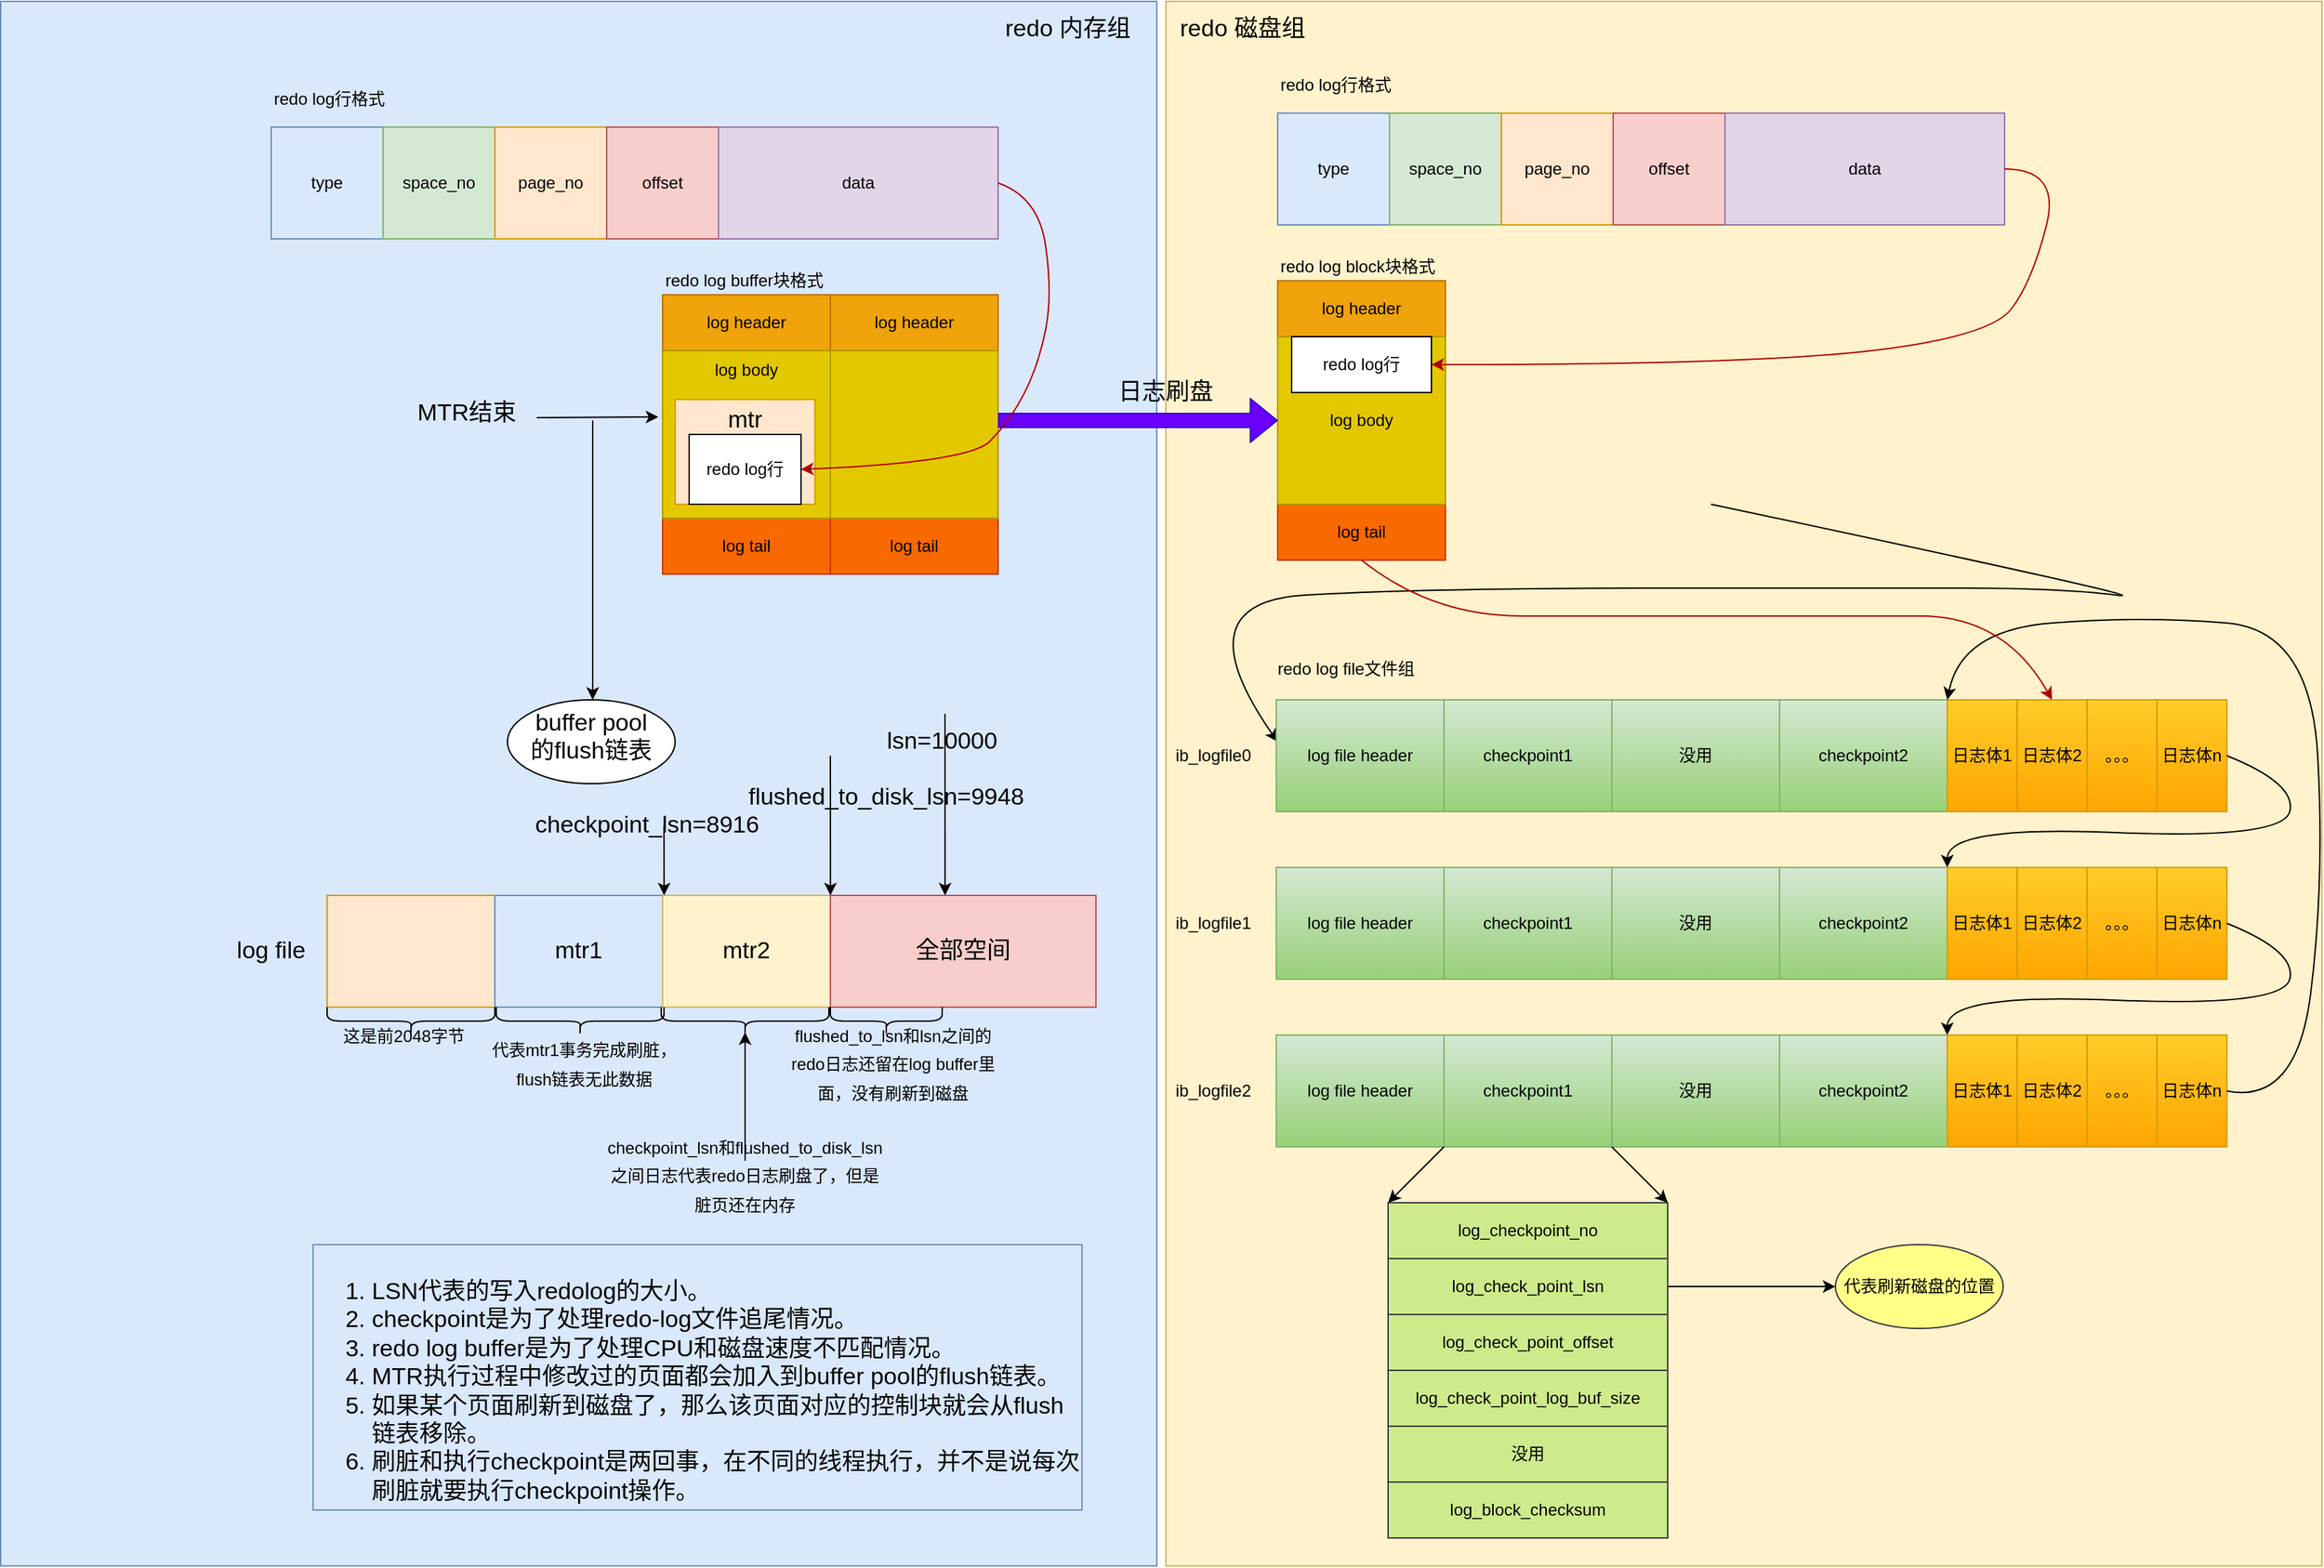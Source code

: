 <mxfile version="14.8.6" type="github">
  <diagram id="CFBNOVU3VkG_wfSF0KI7" name="Page-1">
    <mxGraphModel dx="3076" dy="758" grid="1" gridSize="10" guides="1" tooltips="1" connect="1" arrows="1" fold="1" page="1" pageScale="1" pageWidth="827" pageHeight="1169" math="0" shadow="0">
      <root>
        <mxCell id="0" />
        <mxCell id="1" parent="0" />
        <mxCell id="hLiM8OHmLuQRIlo8gQta-196" value="" style="rounded=0;whiteSpace=wrap;html=1;align=center;fillColor=#dae8fc;strokeColor=#6c8ebf;" vertex="1" parent="1">
          <mxGeometry x="-833.5" y="40" width="827" height="1120" as="geometry" />
        </mxCell>
        <mxCell id="hLiM8OHmLuQRIlo8gQta-82" value="" style="rounded=0;whiteSpace=wrap;html=1;align=center;fillColor=#fff2cc;strokeColor=#d6b656;" vertex="1" parent="1">
          <mxGeometry y="40" width="827" height="1120" as="geometry" />
        </mxCell>
        <mxCell id="hLiM8OHmLuQRIlo8gQta-1" value="" style="rounded=0;whiteSpace=wrap;html=1;" vertex="1" parent="1">
          <mxGeometry x="80" y="120" width="520" height="80" as="geometry" />
        </mxCell>
        <mxCell id="hLiM8OHmLuQRIlo8gQta-6" value="type" style="rounded=0;whiteSpace=wrap;html=1;fillColor=#dae8fc;strokeColor=#6c8ebf;" vertex="1" parent="1">
          <mxGeometry x="80" y="120" width="80" height="80" as="geometry" />
        </mxCell>
        <mxCell id="hLiM8OHmLuQRIlo8gQta-7" value="space_no" style="rounded=0;whiteSpace=wrap;html=1;fillColor=#d5e8d4;strokeColor=#82b366;" vertex="1" parent="1">
          <mxGeometry x="160" y="120" width="80" height="80" as="geometry" />
        </mxCell>
        <mxCell id="hLiM8OHmLuQRIlo8gQta-8" value="page_no" style="rounded=0;whiteSpace=wrap;html=1;fillColor=#ffe6cc;strokeColor=#d79b00;" vertex="1" parent="1">
          <mxGeometry x="240" y="120" width="80" height="80" as="geometry" />
        </mxCell>
        <mxCell id="hLiM8OHmLuQRIlo8gQta-9" value="offset" style="rounded=0;whiteSpace=wrap;html=1;fillColor=#f8cecc;strokeColor=#b85450;" vertex="1" parent="1">
          <mxGeometry x="320" y="120" width="80" height="80" as="geometry" />
        </mxCell>
        <mxCell id="hLiM8OHmLuQRIlo8gQta-10" value="data" style="rounded=0;whiteSpace=wrap;html=1;fillColor=#e1d5e7;strokeColor=#9673a6;" vertex="1" parent="1">
          <mxGeometry x="400" y="120" width="200" height="80" as="geometry" />
        </mxCell>
        <mxCell id="hLiM8OHmLuQRIlo8gQta-11" value="redo log行格式" style="text;html=1;strokeColor=none;fillColor=none;align=left;verticalAlign=middle;whiteSpace=wrap;rounded=0;" vertex="1" parent="1">
          <mxGeometry x="80" y="90" width="130" height="20" as="geometry" />
        </mxCell>
        <mxCell id="hLiM8OHmLuQRIlo8gQta-13" value="" style="rounded=0;whiteSpace=wrap;html=1;align=left;" vertex="1" parent="1">
          <mxGeometry x="80" y="240" width="120" height="200" as="geometry" />
        </mxCell>
        <mxCell id="hLiM8OHmLuQRIlo8gQta-14" value="log header" style="rounded=0;whiteSpace=wrap;html=1;align=center;fillColor=#f0a30a;strokeColor=#BD7000;fontColor=#000000;" vertex="1" parent="1">
          <mxGeometry x="80" y="240" width="120" height="40" as="geometry" />
        </mxCell>
        <mxCell id="hLiM8OHmLuQRIlo8gQta-15" value="log tail" style="rounded=0;whiteSpace=wrap;html=1;align=center;fillColor=#fa6800;strokeColor=#C73500;fontColor=#000000;" vertex="1" parent="1">
          <mxGeometry x="80" y="400" width="120" height="40" as="geometry" />
        </mxCell>
        <mxCell id="hLiM8OHmLuQRIlo8gQta-16" value="log body" style="rounded=0;whiteSpace=wrap;html=1;align=center;fillColor=#e3c800;strokeColor=#B09500;fontColor=#000000;" vertex="1" parent="1">
          <mxGeometry x="80" y="280" width="120" height="120" as="geometry" />
        </mxCell>
        <mxCell id="hLiM8OHmLuQRIlo8gQta-17" value="redo log block块格式" style="text;html=1;strokeColor=none;fillColor=none;align=left;verticalAlign=middle;whiteSpace=wrap;rounded=0;" vertex="1" parent="1">
          <mxGeometry x="80" y="220" width="130" height="20" as="geometry" />
        </mxCell>
        <mxCell id="hLiM8OHmLuQRIlo8gQta-21" value="" style="endArrow=classic;html=1;exitX=0.992;exitY=0.42;exitDx=0;exitDy=0;exitPerimeter=0;" edge="1" parent="1">
          <mxGeometry width="50" height="50" relative="1" as="geometry">
            <mxPoint x="197.08" y="570" as="sourcePoint" />
            <mxPoint x="308.04" y="568" as="targetPoint" />
          </mxGeometry>
        </mxCell>
        <mxCell id="hLiM8OHmLuQRIlo8gQta-22" value="" style="endArrow=classic;html=1;exitX=0.992;exitY=0.42;exitDx=0;exitDy=0;exitPerimeter=0;" edge="1" parent="1">
          <mxGeometry width="50" height="50" relative="1" as="geometry">
            <mxPoint x="428.04" y="570" as="sourcePoint" />
            <mxPoint x="539" y="568" as="targetPoint" />
          </mxGeometry>
        </mxCell>
        <mxCell id="hLiM8OHmLuQRIlo8gQta-23" value="" style="curved=1;endArrow=classic;html=1;exitX=1;exitY=0.42;exitDx=0;exitDy=0;exitPerimeter=0;entryX=0;entryY=0.5;entryDx=0;entryDy=0;entryPerimeter=0;" edge="1" parent="1" source="hLiM8OHmLuQRIlo8gQta-20">
          <mxGeometry width="50" height="50" relative="1" as="geometry">
            <mxPoint x="390" y="400" as="sourcePoint" />
            <mxPoint x="80" y="570" as="targetPoint" />
            <Array as="points">
              <mxPoint x="720" y="470" />
              <mxPoint x="640" y="460" />
              <mxPoint x="500" y="460" />
              <mxPoint x="190" y="460" />
              <mxPoint x="10" y="470" />
            </Array>
          </mxGeometry>
        </mxCell>
        <mxCell id="hLiM8OHmLuQRIlo8gQta-25" value="redo log file文件组" style="text;html=1;strokeColor=none;fillColor=none;align=left;verticalAlign=middle;whiteSpace=wrap;rounded=0;" vertex="1" parent="1">
          <mxGeometry x="78.04" y="508" width="130" height="20" as="geometry" />
        </mxCell>
        <mxCell id="hLiM8OHmLuQRIlo8gQta-26" value="" style="rounded=0;whiteSpace=wrap;html=1;align=center;" vertex="1" parent="1">
          <mxGeometry x="79" y="540" width="680" height="80" as="geometry" />
        </mxCell>
        <mxCell id="hLiM8OHmLuQRIlo8gQta-27" value="log file header" style="rounded=0;whiteSpace=wrap;html=1;align=center;gradientColor=#97d077;fillColor=#d5e8d4;strokeColor=#82b366;" vertex="1" parent="1">
          <mxGeometry x="79" y="540" width="120" height="80" as="geometry" />
        </mxCell>
        <mxCell id="hLiM8OHmLuQRIlo8gQta-28" value="checkpoint1" style="rounded=0;whiteSpace=wrap;html=1;align=center;gradientColor=#97d077;fillColor=#d5e8d4;strokeColor=#82b366;" vertex="1" parent="1">
          <mxGeometry x="199" y="540" width="120" height="80" as="geometry" />
        </mxCell>
        <mxCell id="hLiM8OHmLuQRIlo8gQta-29" value="没用" style="rounded=0;whiteSpace=wrap;html=1;align=center;gradientColor=#97d077;fillColor=#d5e8d4;strokeColor=#82b366;" vertex="1" parent="1">
          <mxGeometry x="319" y="540" width="120" height="80" as="geometry" />
        </mxCell>
        <mxCell id="hLiM8OHmLuQRIlo8gQta-30" value="checkpoint2" style="rounded=0;whiteSpace=wrap;html=1;align=center;gradientColor=#97d077;fillColor=#d5e8d4;strokeColor=#82b366;" vertex="1" parent="1">
          <mxGeometry x="439" y="540" width="120" height="80" as="geometry" />
        </mxCell>
        <mxCell id="hLiM8OHmLuQRIlo8gQta-31" value="日志体1" style="rounded=0;whiteSpace=wrap;html=1;align=center;gradientColor=#ffa500;fillColor=#ffcd28;strokeColor=#d79b00;" vertex="1" parent="1">
          <mxGeometry x="559" y="540" width="50" height="80" as="geometry" />
        </mxCell>
        <mxCell id="hLiM8OHmLuQRIlo8gQta-32" value="ib_logfile0" style="text;html=1;strokeColor=none;fillColor=none;align=center;verticalAlign=middle;whiteSpace=wrap;rounded=0;" vertex="1" parent="1">
          <mxGeometry x="-1" y="570" width="70" height="20" as="geometry" />
        </mxCell>
        <mxCell id="hLiM8OHmLuQRIlo8gQta-40" value="日志体2" style="rounded=0;whiteSpace=wrap;html=1;align=center;gradientColor=#ffa500;fillColor=#ffcd28;strokeColor=#d79b00;" vertex="1" parent="1">
          <mxGeometry x="609" y="540" width="50" height="80" as="geometry" />
        </mxCell>
        <mxCell id="hLiM8OHmLuQRIlo8gQta-41" value="。。。" style="rounded=0;whiteSpace=wrap;html=1;align=center;gradientColor=#ffa500;fillColor=#ffcd28;strokeColor=#d79b00;" vertex="1" parent="1">
          <mxGeometry x="659" y="540" width="50" height="80" as="geometry" />
        </mxCell>
        <mxCell id="hLiM8OHmLuQRIlo8gQta-42" value="日志体n" style="rounded=0;whiteSpace=wrap;html=1;align=center;gradientColor=#ffa500;fillColor=#ffcd28;strokeColor=#d79b00;" vertex="1" parent="1">
          <mxGeometry x="709" y="540" width="50" height="80" as="geometry" />
        </mxCell>
        <mxCell id="hLiM8OHmLuQRIlo8gQta-43" value="" style="curved=1;endArrow=classic;html=1;exitX=1;exitY=0.5;exitDx=0;exitDy=0;entryX=0;entryY=0;entryDx=0;entryDy=0;" edge="1" parent="1" source="hLiM8OHmLuQRIlo8gQta-42">
          <mxGeometry width="50" height="50" relative="1" as="geometry">
            <mxPoint x="389" y="560" as="sourcePoint" />
            <mxPoint x="559" y="660" as="targetPoint" />
            <Array as="points">
              <mxPoint x="809" y="600" />
              <mxPoint x="799" y="640" />
              <mxPoint x="559" y="630" />
            </Array>
          </mxGeometry>
        </mxCell>
        <mxCell id="hLiM8OHmLuQRIlo8gQta-44" value="" style="rounded=0;whiteSpace=wrap;html=1;align=center;" vertex="1" parent="1">
          <mxGeometry x="79" y="660" width="680" height="80" as="geometry" />
        </mxCell>
        <mxCell id="hLiM8OHmLuQRIlo8gQta-45" value="log file header" style="rounded=0;whiteSpace=wrap;html=1;align=center;gradientColor=#97d077;fillColor=#d5e8d4;strokeColor=#82b366;" vertex="1" parent="1">
          <mxGeometry x="79" y="660" width="120" height="80" as="geometry" />
        </mxCell>
        <mxCell id="hLiM8OHmLuQRIlo8gQta-46" value="checkpoint1" style="rounded=0;whiteSpace=wrap;html=1;align=center;gradientColor=#97d077;fillColor=#d5e8d4;strokeColor=#82b366;" vertex="1" parent="1">
          <mxGeometry x="199" y="660" width="120" height="80" as="geometry" />
        </mxCell>
        <mxCell id="hLiM8OHmLuQRIlo8gQta-47" value="没用" style="rounded=0;whiteSpace=wrap;html=1;align=center;gradientColor=#97d077;fillColor=#d5e8d4;strokeColor=#82b366;" vertex="1" parent="1">
          <mxGeometry x="319" y="660" width="120" height="80" as="geometry" />
        </mxCell>
        <mxCell id="hLiM8OHmLuQRIlo8gQta-48" value="checkpoint2" style="rounded=0;whiteSpace=wrap;html=1;align=center;gradientColor=#97d077;fillColor=#d5e8d4;strokeColor=#82b366;" vertex="1" parent="1">
          <mxGeometry x="439" y="660" width="120" height="80" as="geometry" />
        </mxCell>
        <mxCell id="hLiM8OHmLuQRIlo8gQta-49" value="日志体1" style="rounded=0;whiteSpace=wrap;html=1;align=center;gradientColor=#ffa500;fillColor=#ffcd28;strokeColor=#d79b00;" vertex="1" parent="1">
          <mxGeometry x="559" y="660" width="50" height="80" as="geometry" />
        </mxCell>
        <mxCell id="hLiM8OHmLuQRIlo8gQta-50" value="ib_logfile1" style="text;html=1;strokeColor=none;fillColor=none;align=center;verticalAlign=middle;whiteSpace=wrap;rounded=0;" vertex="1" parent="1">
          <mxGeometry x="-1" y="690" width="70" height="20" as="geometry" />
        </mxCell>
        <mxCell id="hLiM8OHmLuQRIlo8gQta-51" value="日志体2" style="rounded=0;whiteSpace=wrap;html=1;align=center;gradientColor=#ffa500;fillColor=#ffcd28;strokeColor=#d79b00;" vertex="1" parent="1">
          <mxGeometry x="609" y="660" width="50" height="80" as="geometry" />
        </mxCell>
        <mxCell id="hLiM8OHmLuQRIlo8gQta-52" value="。。。" style="rounded=0;whiteSpace=wrap;html=1;align=center;gradientColor=#ffa500;fillColor=#ffcd28;strokeColor=#d79b00;" vertex="1" parent="1">
          <mxGeometry x="659" y="660" width="50" height="80" as="geometry" />
        </mxCell>
        <mxCell id="hLiM8OHmLuQRIlo8gQta-53" value="日志体n" style="rounded=0;whiteSpace=wrap;html=1;align=center;gradientColor=#ffa500;fillColor=#ffcd28;strokeColor=#d79b00;" vertex="1" parent="1">
          <mxGeometry x="709" y="660" width="50" height="80" as="geometry" />
        </mxCell>
        <mxCell id="hLiM8OHmLuQRIlo8gQta-54" value="" style="curved=1;endArrow=classic;html=1;exitX=1;exitY=0.5;exitDx=0;exitDy=0;entryX=0;entryY=0;entryDx=0;entryDy=0;" edge="1" parent="1" source="hLiM8OHmLuQRIlo8gQta-53">
          <mxGeometry width="50" height="50" relative="1" as="geometry">
            <mxPoint x="389" y="680" as="sourcePoint" />
            <mxPoint x="559" y="780" as="targetPoint" />
            <Array as="points">
              <mxPoint x="809" y="720" />
              <mxPoint x="799" y="760" />
              <mxPoint x="559" y="750" />
            </Array>
          </mxGeometry>
        </mxCell>
        <mxCell id="hLiM8OHmLuQRIlo8gQta-55" value="" style="rounded=0;whiteSpace=wrap;html=1;align=center;" vertex="1" parent="1">
          <mxGeometry x="79" y="780" width="680" height="80" as="geometry" />
        </mxCell>
        <mxCell id="hLiM8OHmLuQRIlo8gQta-56" value="log file header" style="rounded=0;whiteSpace=wrap;html=1;align=center;gradientColor=#97d077;fillColor=#d5e8d4;strokeColor=#82b366;" vertex="1" parent="1">
          <mxGeometry x="79" y="780" width="120" height="80" as="geometry" />
        </mxCell>
        <mxCell id="hLiM8OHmLuQRIlo8gQta-57" value="checkpoint1" style="rounded=0;whiteSpace=wrap;html=1;align=center;gradientColor=#97d077;fillColor=#d5e8d4;strokeColor=#82b366;" vertex="1" parent="1">
          <mxGeometry x="199" y="780" width="120" height="80" as="geometry" />
        </mxCell>
        <mxCell id="hLiM8OHmLuQRIlo8gQta-58" value="没用" style="rounded=0;whiteSpace=wrap;html=1;align=center;gradientColor=#97d077;fillColor=#d5e8d4;strokeColor=#82b366;" vertex="1" parent="1">
          <mxGeometry x="319" y="780" width="120" height="80" as="geometry" />
        </mxCell>
        <mxCell id="hLiM8OHmLuQRIlo8gQta-59" value="checkpoint2" style="rounded=0;whiteSpace=wrap;html=1;align=center;gradientColor=#97d077;fillColor=#d5e8d4;strokeColor=#82b366;" vertex="1" parent="1">
          <mxGeometry x="439" y="780" width="120" height="80" as="geometry" />
        </mxCell>
        <mxCell id="hLiM8OHmLuQRIlo8gQta-60" value="日志体1" style="rounded=0;whiteSpace=wrap;html=1;align=center;gradientColor=#ffa500;fillColor=#ffcd28;strokeColor=#d79b00;" vertex="1" parent="1">
          <mxGeometry x="559" y="780" width="50" height="80" as="geometry" />
        </mxCell>
        <mxCell id="hLiM8OHmLuQRIlo8gQta-61" value="ib_logfile2" style="text;html=1;strokeColor=none;fillColor=none;align=center;verticalAlign=middle;whiteSpace=wrap;rounded=0;" vertex="1" parent="1">
          <mxGeometry x="-1" y="810" width="70" height="20" as="geometry" />
        </mxCell>
        <mxCell id="hLiM8OHmLuQRIlo8gQta-62" value="日志体2" style="rounded=0;whiteSpace=wrap;html=1;align=center;gradientColor=#ffa500;fillColor=#ffcd28;strokeColor=#d79b00;" vertex="1" parent="1">
          <mxGeometry x="609" y="780" width="50" height="80" as="geometry" />
        </mxCell>
        <mxCell id="hLiM8OHmLuQRIlo8gQta-63" value="。。。" style="rounded=0;whiteSpace=wrap;html=1;align=center;gradientColor=#ffa500;fillColor=#ffcd28;strokeColor=#d79b00;" vertex="1" parent="1">
          <mxGeometry x="659" y="780" width="50" height="80" as="geometry" />
        </mxCell>
        <mxCell id="hLiM8OHmLuQRIlo8gQta-64" value="日志体n" style="rounded=0;whiteSpace=wrap;html=1;align=center;gradientColor=#ffa500;fillColor=#ffcd28;strokeColor=#d79b00;" vertex="1" parent="1">
          <mxGeometry x="709" y="780" width="50" height="80" as="geometry" />
        </mxCell>
        <mxCell id="hLiM8OHmLuQRIlo8gQta-65" value="" style="curved=1;endArrow=classic;html=1;exitX=1;exitY=0.5;exitDx=0;exitDy=0;entryX=0;entryY=0;entryDx=0;entryDy=0;entryPerimeter=0;" edge="1" parent="1" source="hLiM8OHmLuQRIlo8gQta-64" target="hLiM8OHmLuQRIlo8gQta-31">
          <mxGeometry width="50" height="50" relative="1" as="geometry">
            <mxPoint x="389" y="800" as="sourcePoint" />
            <mxPoint x="559" y="530" as="targetPoint" />
            <Array as="points">
              <mxPoint x="809" y="830" />
              <mxPoint x="829" y="670" />
              <mxPoint x="819" y="490" />
              <mxPoint x="699" y="480" />
              <mxPoint x="569" y="490" />
            </Array>
          </mxGeometry>
        </mxCell>
        <mxCell id="hLiM8OHmLuQRIlo8gQta-66" value="" style="endArrow=classic;html=1;exitX=0;exitY=1;exitDx=0;exitDy=0;" edge="1" parent="1">
          <mxGeometry width="50" height="50" relative="1" as="geometry">
            <mxPoint x="199" y="860" as="sourcePoint" />
            <mxPoint x="159" y="900" as="targetPoint" />
          </mxGeometry>
        </mxCell>
        <mxCell id="hLiM8OHmLuQRIlo8gQta-67" value="" style="rounded=0;whiteSpace=wrap;html=1;align=center;fillColor=#cdeb8b;strokeColor=#36393d;" vertex="1" parent="1">
          <mxGeometry x="159" y="900" width="120" height="240" as="geometry" />
        </mxCell>
        <mxCell id="hLiM8OHmLuQRIlo8gQta-68" value="log_checkpoint_no" style="rounded=0;whiteSpace=wrap;html=1;align=center;fillColor=#cdeb8b;strokeColor=#36393d;" vertex="1" parent="1">
          <mxGeometry x="159" y="900" width="200" height="40" as="geometry" />
        </mxCell>
        <mxCell id="hLiM8OHmLuQRIlo8gQta-78" value="" style="edgeStyle=orthogonalEdgeStyle;rounded=0;orthogonalLoop=1;jettySize=auto;html=1;" edge="1" parent="1" source="hLiM8OHmLuQRIlo8gQta-69" target="hLiM8OHmLuQRIlo8gQta-77">
          <mxGeometry relative="1" as="geometry" />
        </mxCell>
        <mxCell id="hLiM8OHmLuQRIlo8gQta-69" value="log_check_point_lsn" style="rounded=0;whiteSpace=wrap;html=1;align=center;fillColor=#cdeb8b;strokeColor=#36393d;" vertex="1" parent="1">
          <mxGeometry x="159" y="940" width="200" height="40" as="geometry" />
        </mxCell>
        <mxCell id="hLiM8OHmLuQRIlo8gQta-70" value="log_check_point_offset" style="rounded=0;whiteSpace=wrap;html=1;align=center;fillColor=#cdeb8b;strokeColor=#36393d;" vertex="1" parent="1">
          <mxGeometry x="159" y="980" width="200" height="40" as="geometry" />
        </mxCell>
        <mxCell id="hLiM8OHmLuQRIlo8gQta-71" value="log_check_point_log_buf_size" style="rounded=0;whiteSpace=wrap;html=1;align=center;fillColor=#cdeb8b;strokeColor=#36393d;" vertex="1" parent="1">
          <mxGeometry x="159" y="1020" width="200" height="40" as="geometry" />
        </mxCell>
        <mxCell id="hLiM8OHmLuQRIlo8gQta-72" value="没用" style="rounded=0;whiteSpace=wrap;html=1;align=center;fillColor=#cdeb8b;strokeColor=#36393d;" vertex="1" parent="1">
          <mxGeometry x="159" y="1060" width="200" height="40" as="geometry" />
        </mxCell>
        <mxCell id="hLiM8OHmLuQRIlo8gQta-73" value="log_block_checksum" style="rounded=0;whiteSpace=wrap;html=1;align=center;fillColor=#cdeb8b;strokeColor=#36393d;" vertex="1" parent="1">
          <mxGeometry x="159" y="1100" width="200" height="40" as="geometry" />
        </mxCell>
        <mxCell id="hLiM8OHmLuQRIlo8gQta-74" value="" style="endArrow=classic;html=1;exitX=0;exitY=1;exitDx=0;exitDy=0;entryX=1;entryY=0;entryDx=0;entryDy=0;" edge="1" parent="1" source="hLiM8OHmLuQRIlo8gQta-58" target="hLiM8OHmLuQRIlo8gQta-68">
          <mxGeometry width="50" height="50" relative="1" as="geometry">
            <mxPoint x="209" y="870" as="sourcePoint" />
            <mxPoint x="169" y="910" as="targetPoint" />
          </mxGeometry>
        </mxCell>
        <mxCell id="hLiM8OHmLuQRIlo8gQta-77" value="代表刷新磁盘的位置" style="ellipse;whiteSpace=wrap;html=1;rounded=0;fillColor=#ffff88;strokeColor=#36393d;" vertex="1" parent="1">
          <mxGeometry x="479" y="930" width="120" height="60" as="geometry" />
        </mxCell>
        <mxCell id="hLiM8OHmLuQRIlo8gQta-79" value="redo log行" style="rounded=0;whiteSpace=wrap;html=1;align=center;" vertex="1" parent="1">
          <mxGeometry x="90" y="280" width="100" height="40" as="geometry" />
        </mxCell>
        <mxCell id="hLiM8OHmLuQRIlo8gQta-80" value="" style="curved=1;endArrow=classic;html=1;exitX=1;exitY=0.5;exitDx=0;exitDy=0;entryX=1;entryY=0.5;entryDx=0;entryDy=0;fillColor=#e51400;strokeColor=#B20000;" edge="1" parent="1" source="hLiM8OHmLuQRIlo8gQta-10" target="hLiM8OHmLuQRIlo8gQta-79">
          <mxGeometry width="50" height="50" relative="1" as="geometry">
            <mxPoint x="390" y="200" as="sourcePoint" />
            <mxPoint x="440" y="150" as="targetPoint" />
            <Array as="points">
              <mxPoint x="640" y="160" />
              <mxPoint x="620" y="240" />
              <mxPoint x="590" y="280" />
              <mxPoint x="420" y="300" />
            </Array>
          </mxGeometry>
        </mxCell>
        <mxCell id="hLiM8OHmLuQRIlo8gQta-81" value="" style="curved=1;endArrow=classic;html=1;exitX=0.5;exitY=1;exitDx=0;exitDy=0;entryX=0.5;entryY=0;entryDx=0;entryDy=0;fillColor=#e51400;strokeColor=#B20000;" edge="1" parent="1" source="hLiM8OHmLuQRIlo8gQta-15" target="hLiM8OHmLuQRIlo8gQta-40">
          <mxGeometry width="50" height="50" relative="1" as="geometry">
            <mxPoint x="390" y="460" as="sourcePoint" />
            <mxPoint x="310" y="520" as="targetPoint" />
            <Array as="points">
              <mxPoint x="190" y="480" />
              <mxPoint x="320" y="480" />
              <mxPoint x="480" y="480" />
              <mxPoint x="600" y="480" />
            </Array>
          </mxGeometry>
        </mxCell>
        <mxCell id="hLiM8OHmLuQRIlo8gQta-83" value="redo 磁盘组" style="text;html=1;strokeColor=none;fillColor=none;align=center;verticalAlign=middle;whiteSpace=wrap;rounded=0;fontSize=17;" vertex="1" parent="1">
          <mxGeometry y="50" width="110" height="20" as="geometry" />
        </mxCell>
        <mxCell id="hLiM8OHmLuQRIlo8gQta-85" value="" style="rounded=0;whiteSpace=wrap;html=1;" vertex="1" parent="1">
          <mxGeometry x="-640" y="130" width="520" height="80" as="geometry" />
        </mxCell>
        <mxCell id="hLiM8OHmLuQRIlo8gQta-86" value="type" style="rounded=0;whiteSpace=wrap;html=1;fillColor=#dae8fc;strokeColor=#6c8ebf;" vertex="1" parent="1">
          <mxGeometry x="-640" y="130" width="80" height="80" as="geometry" />
        </mxCell>
        <mxCell id="hLiM8OHmLuQRIlo8gQta-87" value="space_no" style="rounded=0;whiteSpace=wrap;html=1;fillColor=#d5e8d4;strokeColor=#82b366;" vertex="1" parent="1">
          <mxGeometry x="-560" y="130" width="80" height="80" as="geometry" />
        </mxCell>
        <mxCell id="hLiM8OHmLuQRIlo8gQta-88" value="page_no" style="rounded=0;whiteSpace=wrap;html=1;fillColor=#ffe6cc;strokeColor=#d79b00;" vertex="1" parent="1">
          <mxGeometry x="-480" y="130" width="80" height="80" as="geometry" />
        </mxCell>
        <mxCell id="hLiM8OHmLuQRIlo8gQta-89" value="offset" style="rounded=0;whiteSpace=wrap;html=1;fillColor=#f8cecc;strokeColor=#b85450;" vertex="1" parent="1">
          <mxGeometry x="-400" y="130" width="80" height="80" as="geometry" />
        </mxCell>
        <mxCell id="hLiM8OHmLuQRIlo8gQta-90" value="data" style="rounded=0;whiteSpace=wrap;html=1;fillColor=#e1d5e7;strokeColor=#9673a6;" vertex="1" parent="1">
          <mxGeometry x="-320" y="130" width="200" height="80" as="geometry" />
        </mxCell>
        <mxCell id="hLiM8OHmLuQRIlo8gQta-91" value="redo log行格式" style="text;html=1;strokeColor=none;fillColor=none;align=left;verticalAlign=middle;whiteSpace=wrap;rounded=0;" vertex="1" parent="1">
          <mxGeometry x="-640" y="100" width="130" height="20" as="geometry" />
        </mxCell>
        <mxCell id="hLiM8OHmLuQRIlo8gQta-92" value="" style="rounded=0;whiteSpace=wrap;html=1;align=left;" vertex="1" parent="1">
          <mxGeometry x="-360" y="250" width="120" height="200" as="geometry" />
        </mxCell>
        <mxCell id="hLiM8OHmLuQRIlo8gQta-93" value="log header" style="rounded=0;whiteSpace=wrap;html=1;align=center;fillColor=#f0a30a;strokeColor=#BD7000;fontColor=#000000;" vertex="1" parent="1">
          <mxGeometry x="-360" y="250" width="120" height="40" as="geometry" />
        </mxCell>
        <mxCell id="hLiM8OHmLuQRIlo8gQta-94" value="log tail" style="rounded=0;whiteSpace=wrap;html=1;align=center;fillColor=#fa6800;strokeColor=#C73500;fontColor=#000000;" vertex="1" parent="1">
          <mxGeometry x="-360" y="410" width="120" height="40" as="geometry" />
        </mxCell>
        <mxCell id="hLiM8OHmLuQRIlo8gQta-95" value="&lt;div&gt;&lt;span&gt;log body&lt;/span&gt;&lt;/div&gt;" style="rounded=0;whiteSpace=wrap;html=1;align=center;fillColor=#e3c800;strokeColor=#B09500;fontColor=#000000;verticalAlign=top;" vertex="1" parent="1">
          <mxGeometry x="-360" y="290" width="120" height="120" as="geometry" />
        </mxCell>
        <mxCell id="hLiM8OHmLuQRIlo8gQta-96" value="redo log buffer块格式" style="text;html=1;strokeColor=none;fillColor=none;align=left;verticalAlign=middle;whiteSpace=wrap;rounded=0;" vertex="1" parent="1">
          <mxGeometry x="-360" y="230" width="130" height="20" as="geometry" />
        </mxCell>
        <mxCell id="hLiM8OHmLuQRIlo8gQta-147" value="redo 内存组" style="text;html=1;strokeColor=none;fillColor=none;align=center;verticalAlign=middle;whiteSpace=wrap;rounded=0;fontSize=17;" vertex="1" parent="1">
          <mxGeometry x="-120" y="50" width="100" height="20" as="geometry" />
        </mxCell>
        <mxCell id="hLiM8OHmLuQRIlo8gQta-148" value="" style="rounded=0;whiteSpace=wrap;html=1;align=left;" vertex="1" parent="1">
          <mxGeometry x="-240" y="250" width="120" height="200" as="geometry" />
        </mxCell>
        <mxCell id="hLiM8OHmLuQRIlo8gQta-149" value="log header" style="rounded=0;whiteSpace=wrap;html=1;align=center;fillColor=#f0a30a;strokeColor=#BD7000;fontColor=#000000;" vertex="1" parent="1">
          <mxGeometry x="-240" y="250" width="120" height="40" as="geometry" />
        </mxCell>
        <mxCell id="hLiM8OHmLuQRIlo8gQta-150" value="log tail" style="rounded=0;whiteSpace=wrap;html=1;align=center;fillColor=#fa6800;strokeColor=#C73500;fontColor=#000000;" vertex="1" parent="1">
          <mxGeometry x="-240" y="410" width="120" height="40" as="geometry" />
        </mxCell>
        <mxCell id="hLiM8OHmLuQRIlo8gQta-151" value="" style="rounded=0;whiteSpace=wrap;html=1;align=center;fillColor=#e3c800;strokeColor=#B09500;fontColor=#000000;" vertex="1" parent="1">
          <mxGeometry x="-240" y="290" width="120" height="120" as="geometry" />
        </mxCell>
        <mxCell id="hLiM8OHmLuQRIlo8gQta-154" value="" style="rounded=0;whiteSpace=wrap;html=1;align=center;fillColor=#ffe6cc;strokeColor=#d79b00;" vertex="1" parent="1">
          <mxGeometry x="-351" y="325" width="100" height="75" as="geometry" />
        </mxCell>
        <mxCell id="hLiM8OHmLuQRIlo8gQta-155" value="mtr" style="text;html=1;strokeColor=none;fillColor=none;align=center;verticalAlign=middle;whiteSpace=wrap;rounded=0;fontSize=17;" vertex="1" parent="1">
          <mxGeometry x="-321" y="330" width="40" height="20" as="geometry" />
        </mxCell>
        <mxCell id="hLiM8OHmLuQRIlo8gQta-156" value="redo log行" style="rounded=0;whiteSpace=wrap;html=1;align=center;" vertex="1" parent="1">
          <mxGeometry x="-341" y="350" width="80" height="50" as="geometry" />
        </mxCell>
        <mxCell id="hLiM8OHmLuQRIlo8gQta-161" value="&lt;ol&gt;&lt;li&gt;LSN代表的写入redolog的大小。&lt;/li&gt;&lt;li&gt;checkpoint是为了处理redo-log文件追尾情况。&lt;/li&gt;&lt;li&gt;redo log buffer是为了处理CPU和磁盘速度不匹配情况。&lt;/li&gt;&lt;li&gt;MTR执行过程中修改过的页面都会加入到buffer pool的flush链表。&lt;/li&gt;&lt;li&gt;如果某个页面刷新到磁盘了，那么该页面对应的控制块就会从flush链表移除。&lt;/li&gt;&lt;li&gt;刷脏和执行checkpoint是两回事，在不同的线程执行，并不是说每次刷脏就要执行checkpoint操作。&lt;/li&gt;&lt;/ol&gt;" style="rounded=0;whiteSpace=wrap;html=1;fontSize=17;align=left;verticalAlign=top;fillColor=#dae8fc;strokeColor=#6c8ebf;" vertex="1" parent="1">
          <mxGeometry x="-610" y="930" width="550" height="190" as="geometry" />
        </mxCell>
        <mxCell id="hLiM8OHmLuQRIlo8gQta-162" value="日志刷盘" style="text;html=1;strokeColor=none;fillColor=none;align=center;verticalAlign=middle;whiteSpace=wrap;rounded=0;fontSize=17;" vertex="1" parent="1">
          <mxGeometry x="-40" y="310" width="80" height="20" as="geometry" />
        </mxCell>
        <mxCell id="hLiM8OHmLuQRIlo8gQta-163" value="" style="shape=flexArrow;endArrow=classic;html=1;fontSize=17;fillColor=#6a00ff;strokeColor=#3700CC;" edge="1" parent="1" target="hLiM8OHmLuQRIlo8gQta-16">
          <mxGeometry width="50" height="50" relative="1" as="geometry">
            <mxPoint x="-120" y="340" as="sourcePoint" />
            <mxPoint x="50" y="320" as="targetPoint" />
            <Array as="points">
              <mxPoint x="20" y="340" />
            </Array>
          </mxGeometry>
        </mxCell>
        <mxCell id="hLiM8OHmLuQRIlo8gQta-145" value="" style="curved=1;endArrow=classic;html=1;exitX=1;exitY=0.5;exitDx=0;exitDy=0;fillColor=#e51400;strokeColor=#B20000;entryX=1;entryY=0.5;entryDx=0;entryDy=0;" edge="1" parent="1" source="hLiM8OHmLuQRIlo8gQta-90" target="hLiM8OHmLuQRIlo8gQta-156">
          <mxGeometry width="50" height="50" relative="1" as="geometry">
            <mxPoint x="-330" y="210" as="sourcePoint" />
            <mxPoint x="-321" y="390" as="targetPoint" />
            <Array as="points">
              <mxPoint x="-91" y="180" />
              <mxPoint x="-81" y="250" />
              <mxPoint x="-91" y="300" />
              <mxPoint x="-111" y="340" />
              <mxPoint x="-141" y="370" />
            </Array>
          </mxGeometry>
        </mxCell>
        <mxCell id="hLiM8OHmLuQRIlo8gQta-164" value="" style="endArrow=classic;html=1;fontSize=17;" edge="1" parent="1">
          <mxGeometry width="50" height="50" relative="1" as="geometry">
            <mxPoint x="-450" y="338" as="sourcePoint" />
            <mxPoint x="-363" y="337.5" as="targetPoint" />
          </mxGeometry>
        </mxCell>
        <mxCell id="hLiM8OHmLuQRIlo8gQta-165" value="MTR结束" style="text;html=1;strokeColor=none;fillColor=none;align=center;verticalAlign=middle;whiteSpace=wrap;rounded=0;fontSize=17;" vertex="1" parent="1">
          <mxGeometry x="-540" y="325" width="80" height="20" as="geometry" />
        </mxCell>
        <mxCell id="hLiM8OHmLuQRIlo8gQta-167" value="" style="endArrow=classic;html=1;fontSize=17;" edge="1" parent="1">
          <mxGeometry width="50" height="50" relative="1" as="geometry">
            <mxPoint x="-410" y="340" as="sourcePoint" />
            <mxPoint x="-410" y="540" as="targetPoint" />
          </mxGeometry>
        </mxCell>
        <mxCell id="hLiM8OHmLuQRIlo8gQta-168" value="buffer pool&lt;br&gt;的flush链表" style="ellipse;whiteSpace=wrap;html=1;rounded=0;fontSize=17;gradientColor=none;align=center;verticalAlign=top;" vertex="1" parent="1">
          <mxGeometry x="-471" y="540" width="120" height="60" as="geometry" />
        </mxCell>
        <mxCell id="hLiM8OHmLuQRIlo8gQta-169" value="" style="rounded=0;whiteSpace=wrap;html=1;fontSize=17;gradientColor=none;align=center;verticalAlign=top;" vertex="1" parent="1">
          <mxGeometry x="-600" y="680" width="550" height="80" as="geometry" />
        </mxCell>
        <mxCell id="hLiM8OHmLuQRIlo8gQta-170" value="" style="rounded=0;whiteSpace=wrap;html=1;fontSize=17;align=center;verticalAlign=top;fillColor=#ffe6cc;strokeColor=#d79b00;" vertex="1" parent="1">
          <mxGeometry x="-600" y="680" width="120" height="80" as="geometry" />
        </mxCell>
        <mxCell id="hLiM8OHmLuQRIlo8gQta-171" value="mtr1" style="rounded=0;whiteSpace=wrap;html=1;fontSize=17;align=center;verticalAlign=middle;fillColor=#dae8fc;strokeColor=#6c8ebf;" vertex="1" parent="1">
          <mxGeometry x="-480" y="680" width="120" height="80" as="geometry" />
        </mxCell>
        <mxCell id="hLiM8OHmLuQRIlo8gQta-172" value="mtr2" style="rounded=0;whiteSpace=wrap;html=1;fontSize=17;align=center;verticalAlign=middle;fillColor=#fff2cc;strokeColor=#d6b656;" vertex="1" parent="1">
          <mxGeometry x="-360" y="680" width="120" height="80" as="geometry" />
        </mxCell>
        <mxCell id="hLiM8OHmLuQRIlo8gQta-173" value="全部空间" style="rounded=0;whiteSpace=wrap;html=1;fontSize=17;align=center;verticalAlign=middle;fillColor=#f8cecc;strokeColor=#b85450;" vertex="1" parent="1">
          <mxGeometry x="-240" y="680" width="190" height="80" as="geometry" />
        </mxCell>
        <mxCell id="hLiM8OHmLuQRIlo8gQta-174" value="" style="shape=curlyBracket;whiteSpace=wrap;html=1;rounded=1;flipH=1;fontSize=17;gradientColor=none;align=center;verticalAlign=top;rotation=90;" vertex="1" parent="1">
          <mxGeometry x="-550" y="710" width="20" height="120" as="geometry" />
        </mxCell>
        <mxCell id="hLiM8OHmLuQRIlo8gQta-175" value="log file" style="text;html=1;strokeColor=none;fillColor=none;align=center;verticalAlign=middle;whiteSpace=wrap;rounded=0;fontSize=17;" vertex="1" parent="1">
          <mxGeometry x="-670" y="710" width="60" height="20" as="geometry" />
        </mxCell>
        <mxCell id="hLiM8OHmLuQRIlo8gQta-176" value="&lt;font style=&quot;font-size: 12px&quot;&gt;这是前2048字节&lt;/font&gt;" style="text;html=1;strokeColor=none;fillColor=none;align=center;verticalAlign=middle;whiteSpace=wrap;rounded=0;fontSize=17;" vertex="1" parent="1">
          <mxGeometry x="-600" y="770" width="110" height="20" as="geometry" />
        </mxCell>
        <mxCell id="hLiM8OHmLuQRIlo8gQta-177" value="" style="endArrow=classic;html=1;fontSize=17;entryX=0.432;entryY=0;entryDx=0;entryDy=0;entryPerimeter=0;" edge="1" parent="1" target="hLiM8OHmLuQRIlo8gQta-173">
          <mxGeometry width="50" height="50" relative="1" as="geometry">
            <mxPoint x="-158" y="550" as="sourcePoint" />
            <mxPoint x="-80" y="700" as="targetPoint" />
          </mxGeometry>
        </mxCell>
        <mxCell id="hLiM8OHmLuQRIlo8gQta-178" value="lsn=10000" style="text;html=1;strokeColor=none;fillColor=none;align=center;verticalAlign=middle;whiteSpace=wrap;rounded=0;fontSize=17;" vertex="1" parent="1">
          <mxGeometry x="-180" y="560" width="40" height="20" as="geometry" />
        </mxCell>
        <mxCell id="hLiM8OHmLuQRIlo8gQta-179" value="" style="endArrow=classic;html=1;fontSize=17;entryX=0.432;entryY=0;entryDx=0;entryDy=0;entryPerimeter=0;" edge="1" parent="1">
          <mxGeometry width="50" height="50" relative="1" as="geometry">
            <mxPoint x="-240" y="580" as="sourcePoint" />
            <mxPoint x="-239.92" y="680" as="targetPoint" />
          </mxGeometry>
        </mxCell>
        <mxCell id="hLiM8OHmLuQRIlo8gQta-180" value="flushed_to_disk_lsn=9948" style="text;html=1;strokeColor=none;fillColor=none;align=center;verticalAlign=middle;whiteSpace=wrap;rounded=0;fontSize=17;" vertex="1" parent="1">
          <mxGeometry x="-220" y="600" width="40" height="20" as="geometry" />
        </mxCell>
        <mxCell id="hLiM8OHmLuQRIlo8gQta-182" value="" style="endArrow=classic;html=1;fontSize=17;entryX=0.432;entryY=0;entryDx=0;entryDy=0;entryPerimeter=0;" edge="1" parent="1">
          <mxGeometry width="50" height="50" relative="1" as="geometry">
            <mxPoint x="-359" y="630" as="sourcePoint" />
            <mxPoint x="-358.92" y="680" as="targetPoint" />
          </mxGeometry>
        </mxCell>
        <mxCell id="hLiM8OHmLuQRIlo8gQta-186" value="checkpoint_lsn=8916" style="text;html=1;strokeColor=none;fillColor=none;align=center;verticalAlign=middle;whiteSpace=wrap;rounded=0;fontSize=17;" vertex="1" parent="1">
          <mxGeometry x="-391" y="620" width="40" height="20" as="geometry" />
        </mxCell>
        <mxCell id="hLiM8OHmLuQRIlo8gQta-188" value="" style="shape=curlyBracket;whiteSpace=wrap;html=1;rounded=1;flipH=1;fontSize=17;gradientColor=none;align=center;verticalAlign=top;rotation=90;" vertex="1" parent="1">
          <mxGeometry x="-210" y="730" width="20" height="80" as="geometry" />
        </mxCell>
        <mxCell id="hLiM8OHmLuQRIlo8gQta-189" value="&lt;span style=&quot;font-size: 12px&quot;&gt;flushed_to_lsn和lsn之间的redo日志还留在log buffer里面，没有刷新到磁盘&lt;/span&gt;" style="text;html=1;strokeColor=none;fillColor=none;align=center;verticalAlign=middle;whiteSpace=wrap;rounded=0;fontSize=17;" vertex="1" parent="1">
          <mxGeometry x="-270" y="780" width="150" height="40" as="geometry" />
        </mxCell>
        <mxCell id="hLiM8OHmLuQRIlo8gQta-190" value="" style="shape=curlyBracket;whiteSpace=wrap;html=1;rounded=1;flipH=1;fontSize=17;gradientColor=none;align=center;verticalAlign=top;rotation=90;" vertex="1" parent="1">
          <mxGeometry x="-311" y="710" width="20" height="120" as="geometry" />
        </mxCell>
        <mxCell id="hLiM8OHmLuQRIlo8gQta-191" value="&lt;font style=&quot;font-size: 12px&quot;&gt;checkpoint_lsn和flushed_to_disk_lsn之间日志代表redo日志刷盘了，但是脏页还在内存&lt;/font&gt;" style="text;html=1;strokeColor=none;fillColor=none;align=center;verticalAlign=middle;whiteSpace=wrap;rounded=0;fontSize=17;" vertex="1" parent="1">
          <mxGeometry x="-401" y="870" width="200" height="20" as="geometry" />
        </mxCell>
        <mxCell id="hLiM8OHmLuQRIlo8gQta-192" value="" style="endArrow=classic;html=1;fontSize=17;exitX=0.5;exitY=0;exitDx=0;exitDy=0;entryX=0.1;entryY=0.5;entryDx=0;entryDy=0;entryPerimeter=0;" edge="1" parent="1" source="hLiM8OHmLuQRIlo8gQta-191" target="hLiM8OHmLuQRIlo8gQta-190">
          <mxGeometry width="50" height="50" relative="1" as="geometry">
            <mxPoint x="-130" y="770" as="sourcePoint" />
            <mxPoint x="-295" y="780" as="targetPoint" />
          </mxGeometry>
        </mxCell>
        <mxCell id="hLiM8OHmLuQRIlo8gQta-193" value="" style="shape=curlyBracket;whiteSpace=wrap;html=1;rounded=1;flipH=1;fontSize=17;gradientColor=none;align=center;verticalAlign=top;rotation=90;" vertex="1" parent="1">
          <mxGeometry x="-429" y="710" width="20" height="120" as="geometry" />
        </mxCell>
        <mxCell id="hLiM8OHmLuQRIlo8gQta-195" value="&lt;span style=&quot;font-size: 12px&quot;&gt;代表mtr1事务完成刷脏，flush链表无此数据&lt;/span&gt;" style="text;html=1;strokeColor=none;fillColor=none;align=center;verticalAlign=middle;whiteSpace=wrap;rounded=0;fontSize=17;" vertex="1" parent="1">
          <mxGeometry x="-491" y="780" width="150" height="40" as="geometry" />
        </mxCell>
      </root>
    </mxGraphModel>
  </diagram>
</mxfile>
